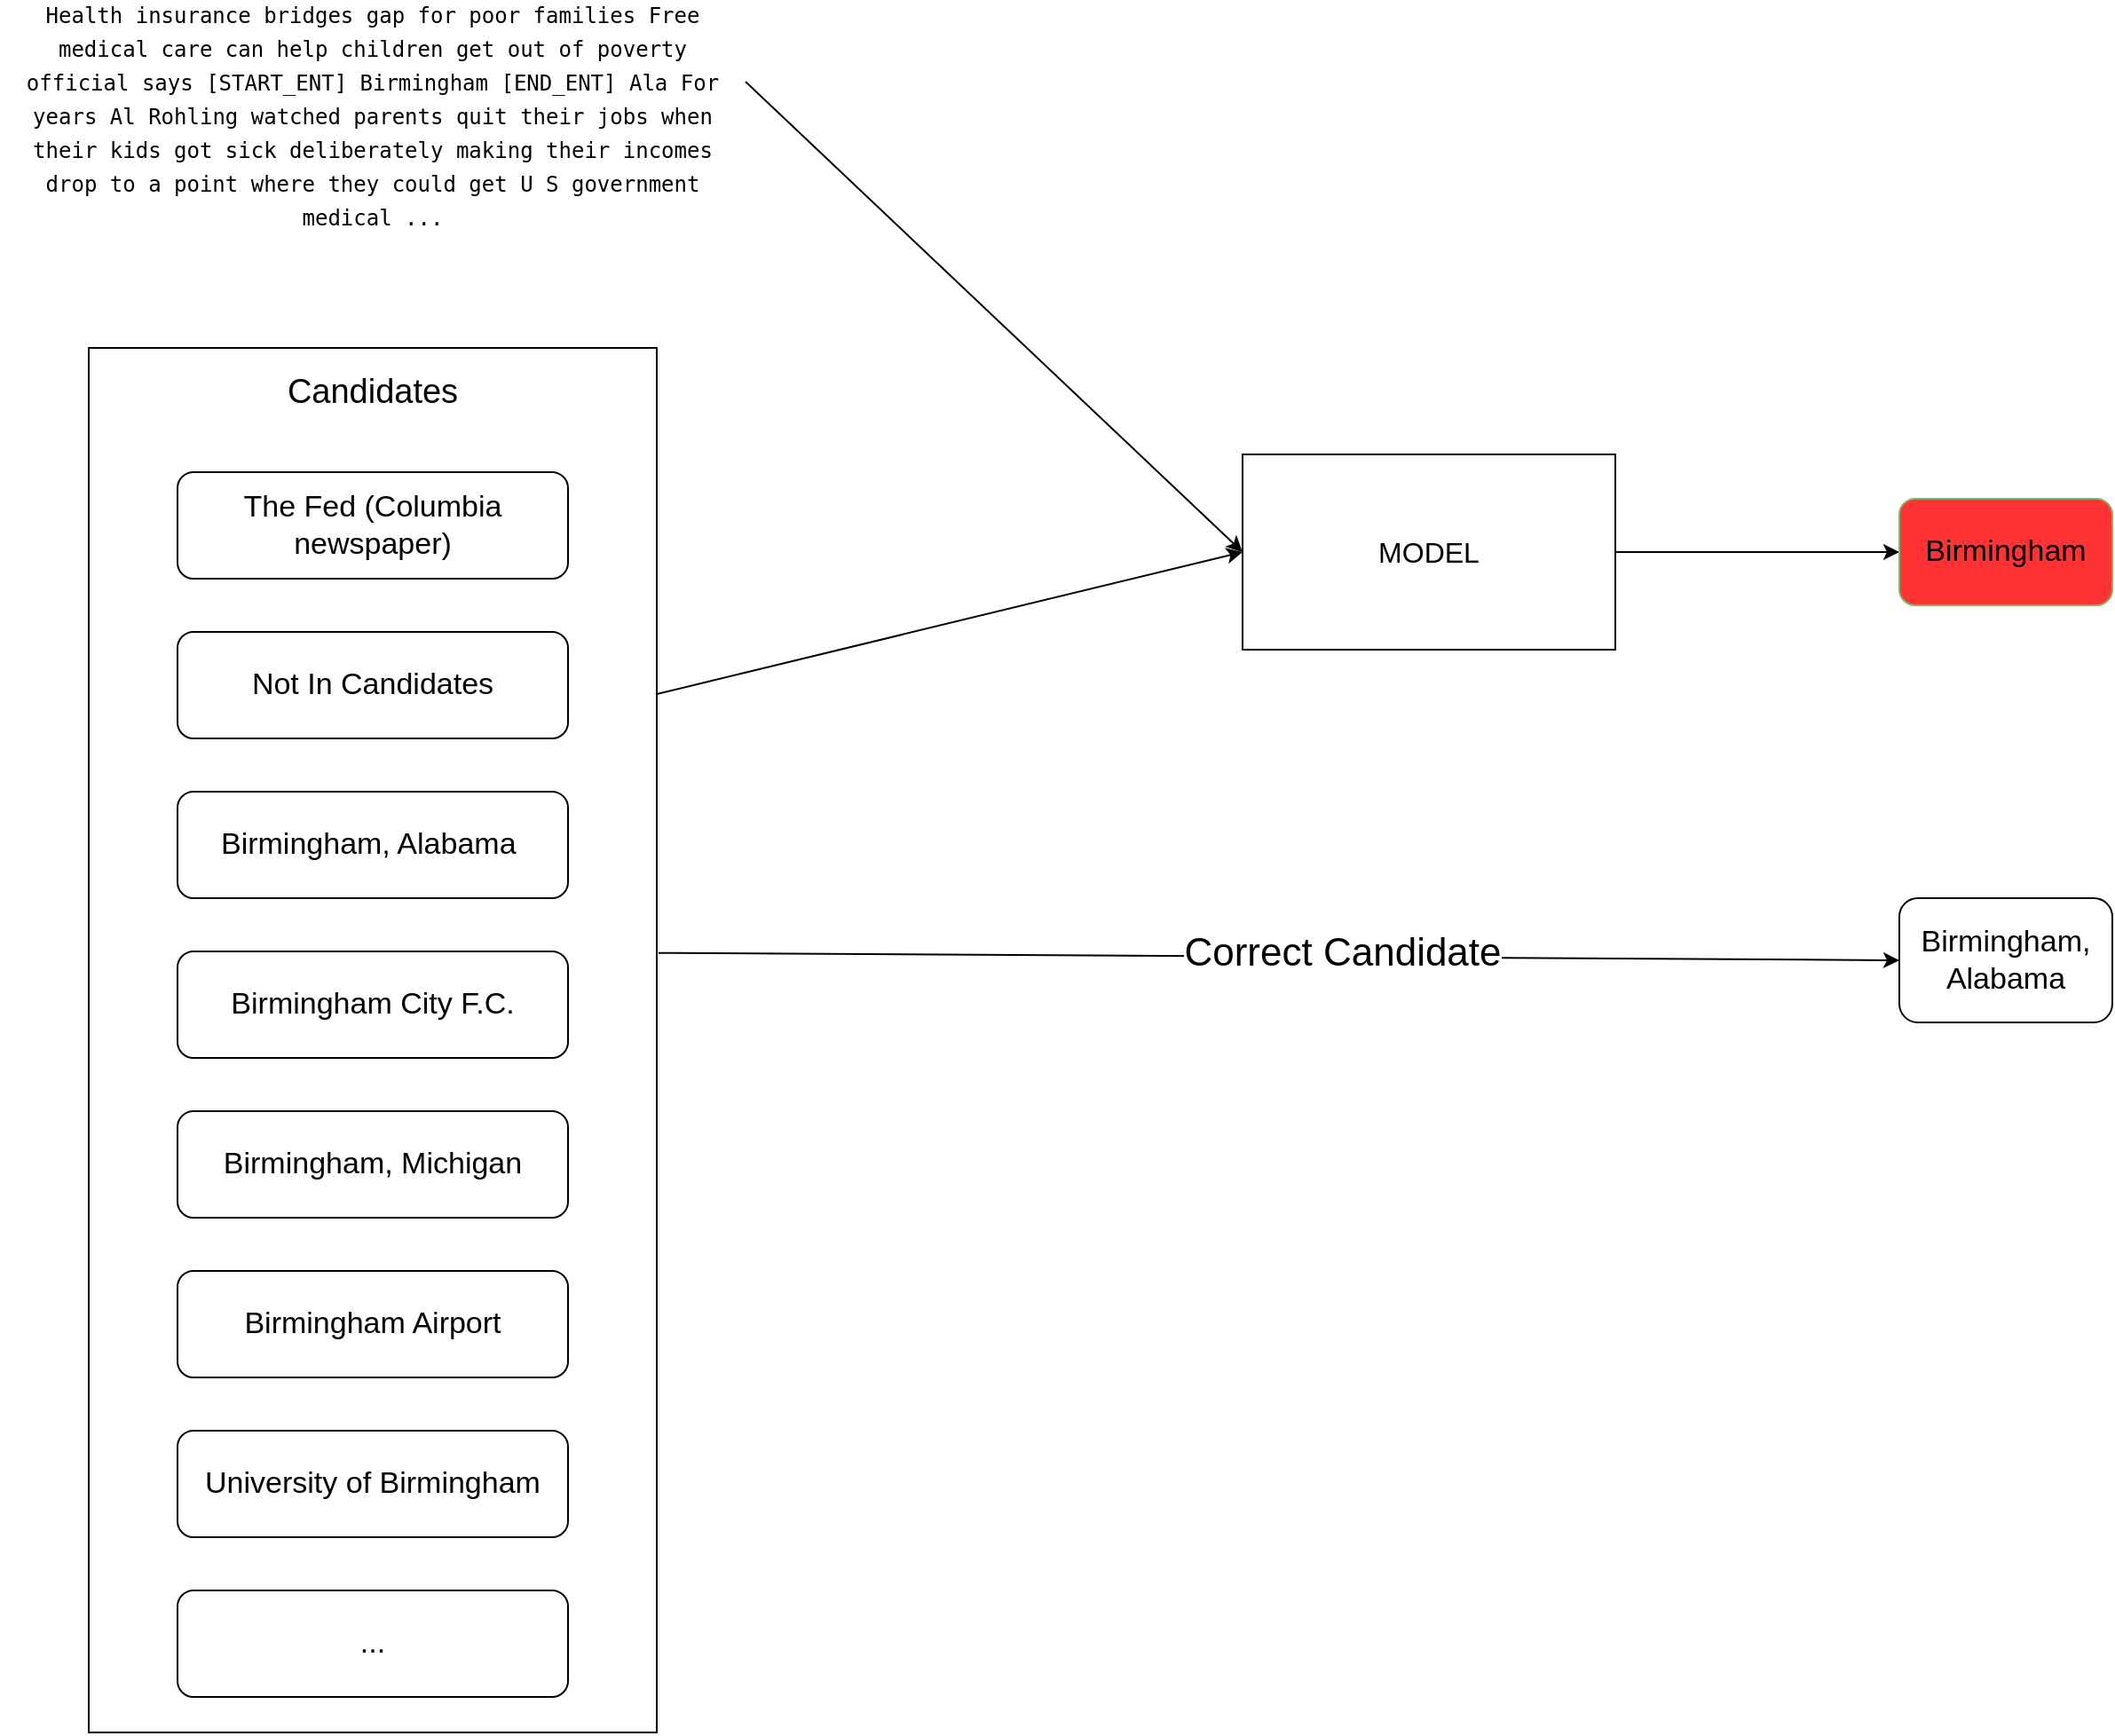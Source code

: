 <mxfile version="22.1.18" type="device">
  <diagram name="Page-1" id="nONDjBaq5zLHtIvz9lS9">
    <mxGraphModel dx="2284" dy="1978" grid="1" gridSize="10" guides="1" tooltips="1" connect="1" arrows="1" fold="1" page="1" pageScale="1" pageWidth="850" pageHeight="1100" math="0" shadow="0">
      <root>
        <mxCell id="0" />
        <mxCell id="1" parent="0" />
        <mxCell id="a7iSN0XRIdKCocgI0kgx-9" value="" style="rounded=0;whiteSpace=wrap;html=1;" parent="1" vertex="1">
          <mxGeometry x="-730" y="-850" width="320" height="780" as="geometry" />
        </mxCell>
        <mxCell id="a7iSN0XRIdKCocgI0kgx-2" value="&lt;div style=&quot;line-height: 19px;&quot;&gt;&lt;font face=&quot;Hack, Droid Sans Mono, monospace, monospace&quot;&gt;Health insurance bridges gap for poor families Free medical care can help children get out of poverty official says [START_ENT] Birmingham [END_ENT] Ala For years Al Rohling watched parents quit their jobs when their kids got sick deliberately making their incomes drop to a point where they could get U S government medical ...&lt;/font&gt;&lt;br&gt;&lt;/div&gt;" style="text;html=1;strokeColor=none;fillColor=none;align=center;verticalAlign=middle;whiteSpace=wrap;rounded=0;" parent="1" vertex="1">
          <mxGeometry x="-780" y="-980" width="420" as="geometry" />
        </mxCell>
        <mxCell id="a7iSN0XRIdKCocgI0kgx-3" style="edgeStyle=orthogonalEdgeStyle;rounded=0;orthogonalLoop=1;jettySize=auto;html=1;exitX=0;exitY=0;exitDx=0;exitDy=0;" parent="1" source="a7iSN0XRIdKCocgI0kgx-2" target="a7iSN0XRIdKCocgI0kgx-2" edge="1">
          <mxGeometry relative="1" as="geometry" />
        </mxCell>
        <mxCell id="a7iSN0XRIdKCocgI0kgx-5" value="&lt;font style=&quot;font-size: 17px;&quot;&gt;The Fed (Columbia newspaper)&lt;/font&gt;" style="rounded=1;whiteSpace=wrap;html=1;" parent="1" vertex="1">
          <mxGeometry x="-680" y="-780" width="220" height="60" as="geometry" />
        </mxCell>
        <mxCell id="a7iSN0XRIdKCocgI0kgx-6" value="&lt;font style=&quot;font-size: 17px;&quot;&gt;Not In Candidates&lt;/font&gt;" style="rounded=1;whiteSpace=wrap;html=1;" parent="1" vertex="1">
          <mxGeometry x="-680" y="-690" width="220" height="60" as="geometry" />
        </mxCell>
        <mxCell id="a7iSN0XRIdKCocgI0kgx-7" value="&lt;font style=&quot;font-size: 17px;&quot;&gt;Birmingham, Alabama&amp;nbsp;&lt;/font&gt;" style="rounded=1;whiteSpace=wrap;html=1;" parent="1" vertex="1">
          <mxGeometry x="-680" y="-600" width="220" height="60" as="geometry" />
        </mxCell>
        <mxCell id="a7iSN0XRIdKCocgI0kgx-8" value="&lt;font style=&quot;font-size: 19px;&quot;&gt;Candidates&lt;/font&gt;" style="text;html=1;strokeColor=none;fillColor=none;align=center;verticalAlign=middle;whiteSpace=wrap;rounded=0;" parent="1" vertex="1">
          <mxGeometry x="-600" y="-840" width="60" height="30" as="geometry" />
        </mxCell>
        <mxCell id="a7iSN0XRIdKCocgI0kgx-14" style="edgeStyle=orthogonalEdgeStyle;rounded=0;orthogonalLoop=1;jettySize=auto;html=1;exitX=1;exitY=0.5;exitDx=0;exitDy=0;entryX=0;entryY=0.5;entryDx=0;entryDy=0;" parent="1" source="a7iSN0XRIdKCocgI0kgx-10" target="a7iSN0XRIdKCocgI0kgx-13" edge="1">
          <mxGeometry relative="1" as="geometry" />
        </mxCell>
        <mxCell id="a7iSN0XRIdKCocgI0kgx-10" value="&lt;font style=&quot;font-size: 16px;&quot;&gt;MODEL&lt;/font&gt;" style="rounded=0;whiteSpace=wrap;html=1;" parent="1" vertex="1">
          <mxGeometry x="-80" y="-790" width="210" height="110" as="geometry" />
        </mxCell>
        <mxCell id="a7iSN0XRIdKCocgI0kgx-11" value="" style="endArrow=classic;html=1;rounded=0;exitX=1;exitY=0.25;exitDx=0;exitDy=0;entryX=0;entryY=0.5;entryDx=0;entryDy=0;" parent="1" source="a7iSN0XRIdKCocgI0kgx-9" target="a7iSN0XRIdKCocgI0kgx-10" edge="1">
          <mxGeometry width="50" height="50" relative="1" as="geometry">
            <mxPoint x="-460" y="-670" as="sourcePoint" />
            <mxPoint x="-410" y="-720" as="targetPoint" />
          </mxGeometry>
        </mxCell>
        <mxCell id="a7iSN0XRIdKCocgI0kgx-12" value="" style="endArrow=classic;html=1;rounded=0;entryX=0;entryY=0.5;entryDx=0;entryDy=0;" parent="1" target="a7iSN0XRIdKCocgI0kgx-10" edge="1">
          <mxGeometry width="50" height="50" relative="1" as="geometry">
            <mxPoint x="-360" y="-1000" as="sourcePoint" />
            <mxPoint x="-410" y="-720" as="targetPoint" />
          </mxGeometry>
        </mxCell>
        <mxCell id="a7iSN0XRIdKCocgI0kgx-13" value="Birmingham" style="rounded=1;whiteSpace=wrap;html=1;fontSize=17;labelBackgroundColor=#FF3333;fillColor=#FF3333;strokeColor=#82b366;" parent="1" vertex="1">
          <mxGeometry x="290" y="-765" width="120" height="60" as="geometry" />
        </mxCell>
        <mxCell id="a7iSN0XRIdKCocgI0kgx-15" value="" style="endArrow=classic;html=1;rounded=0;exitX=1.003;exitY=0.437;exitDx=0;exitDy=0;exitPerimeter=0;" parent="1" source="a7iSN0XRIdKCocgI0kgx-9" edge="1">
          <mxGeometry width="50" height="50" relative="1" as="geometry">
            <mxPoint x="-60" y="-650" as="sourcePoint" />
            <mxPoint x="290" y="-505" as="targetPoint" />
          </mxGeometry>
        </mxCell>
        <mxCell id="a7iSN0XRIdKCocgI0kgx-16" value="&lt;font style=&quot;font-size: 22px;&quot;&gt;Correct Candidate&lt;/font&gt;" style="edgeLabel;html=1;align=center;verticalAlign=middle;resizable=0;points=[];" parent="a7iSN0XRIdKCocgI0kgx-15" vertex="1" connectable="0">
          <mxGeometry x="0.1" y="2" relative="1" as="geometry">
            <mxPoint as="offset" />
          </mxGeometry>
        </mxCell>
        <mxCell id="a7iSN0XRIdKCocgI0kgx-17" value="Birmingham, Alabama" style="rounded=1;whiteSpace=wrap;html=1;fontSize=17;" parent="1" vertex="1">
          <mxGeometry x="290" y="-540" width="120" height="70" as="geometry" />
        </mxCell>
        <mxCell id="S6OmCBnFVE7zzNdJfXtL-1" value="&lt;font style=&quot;font-size: 17px;&quot;&gt;Birmingham City F.C.&lt;/font&gt;" style="rounded=1;whiteSpace=wrap;html=1;" vertex="1" parent="1">
          <mxGeometry x="-680" y="-510" width="220" height="60" as="geometry" />
        </mxCell>
        <mxCell id="S6OmCBnFVE7zzNdJfXtL-2" value="&lt;font style=&quot;font-size: 17px;&quot;&gt;Birmingham, Michigan&lt;/font&gt;" style="rounded=1;whiteSpace=wrap;html=1;" vertex="1" parent="1">
          <mxGeometry x="-680" y="-420" width="220" height="60" as="geometry" />
        </mxCell>
        <mxCell id="S6OmCBnFVE7zzNdJfXtL-3" value="&lt;font style=&quot;font-size: 17px;&quot;&gt;Birmingham Airport&lt;/font&gt;" style="rounded=1;whiteSpace=wrap;html=1;" vertex="1" parent="1">
          <mxGeometry x="-680" y="-330" width="220" height="60" as="geometry" />
        </mxCell>
        <mxCell id="S6OmCBnFVE7zzNdJfXtL-5" value="&lt;font style=&quot;font-size: 17px;&quot;&gt;University of Birmingham&lt;/font&gt;" style="rounded=1;whiteSpace=wrap;html=1;" vertex="1" parent="1">
          <mxGeometry x="-680" y="-240" width="220" height="60" as="geometry" />
        </mxCell>
        <mxCell id="S6OmCBnFVE7zzNdJfXtL-6" value="&lt;font style=&quot;font-size: 17px;&quot;&gt;...&lt;/font&gt;" style="rounded=1;whiteSpace=wrap;html=1;" vertex="1" parent="1">
          <mxGeometry x="-680" y="-150" width="220" height="60" as="geometry" />
        </mxCell>
      </root>
    </mxGraphModel>
  </diagram>
</mxfile>
